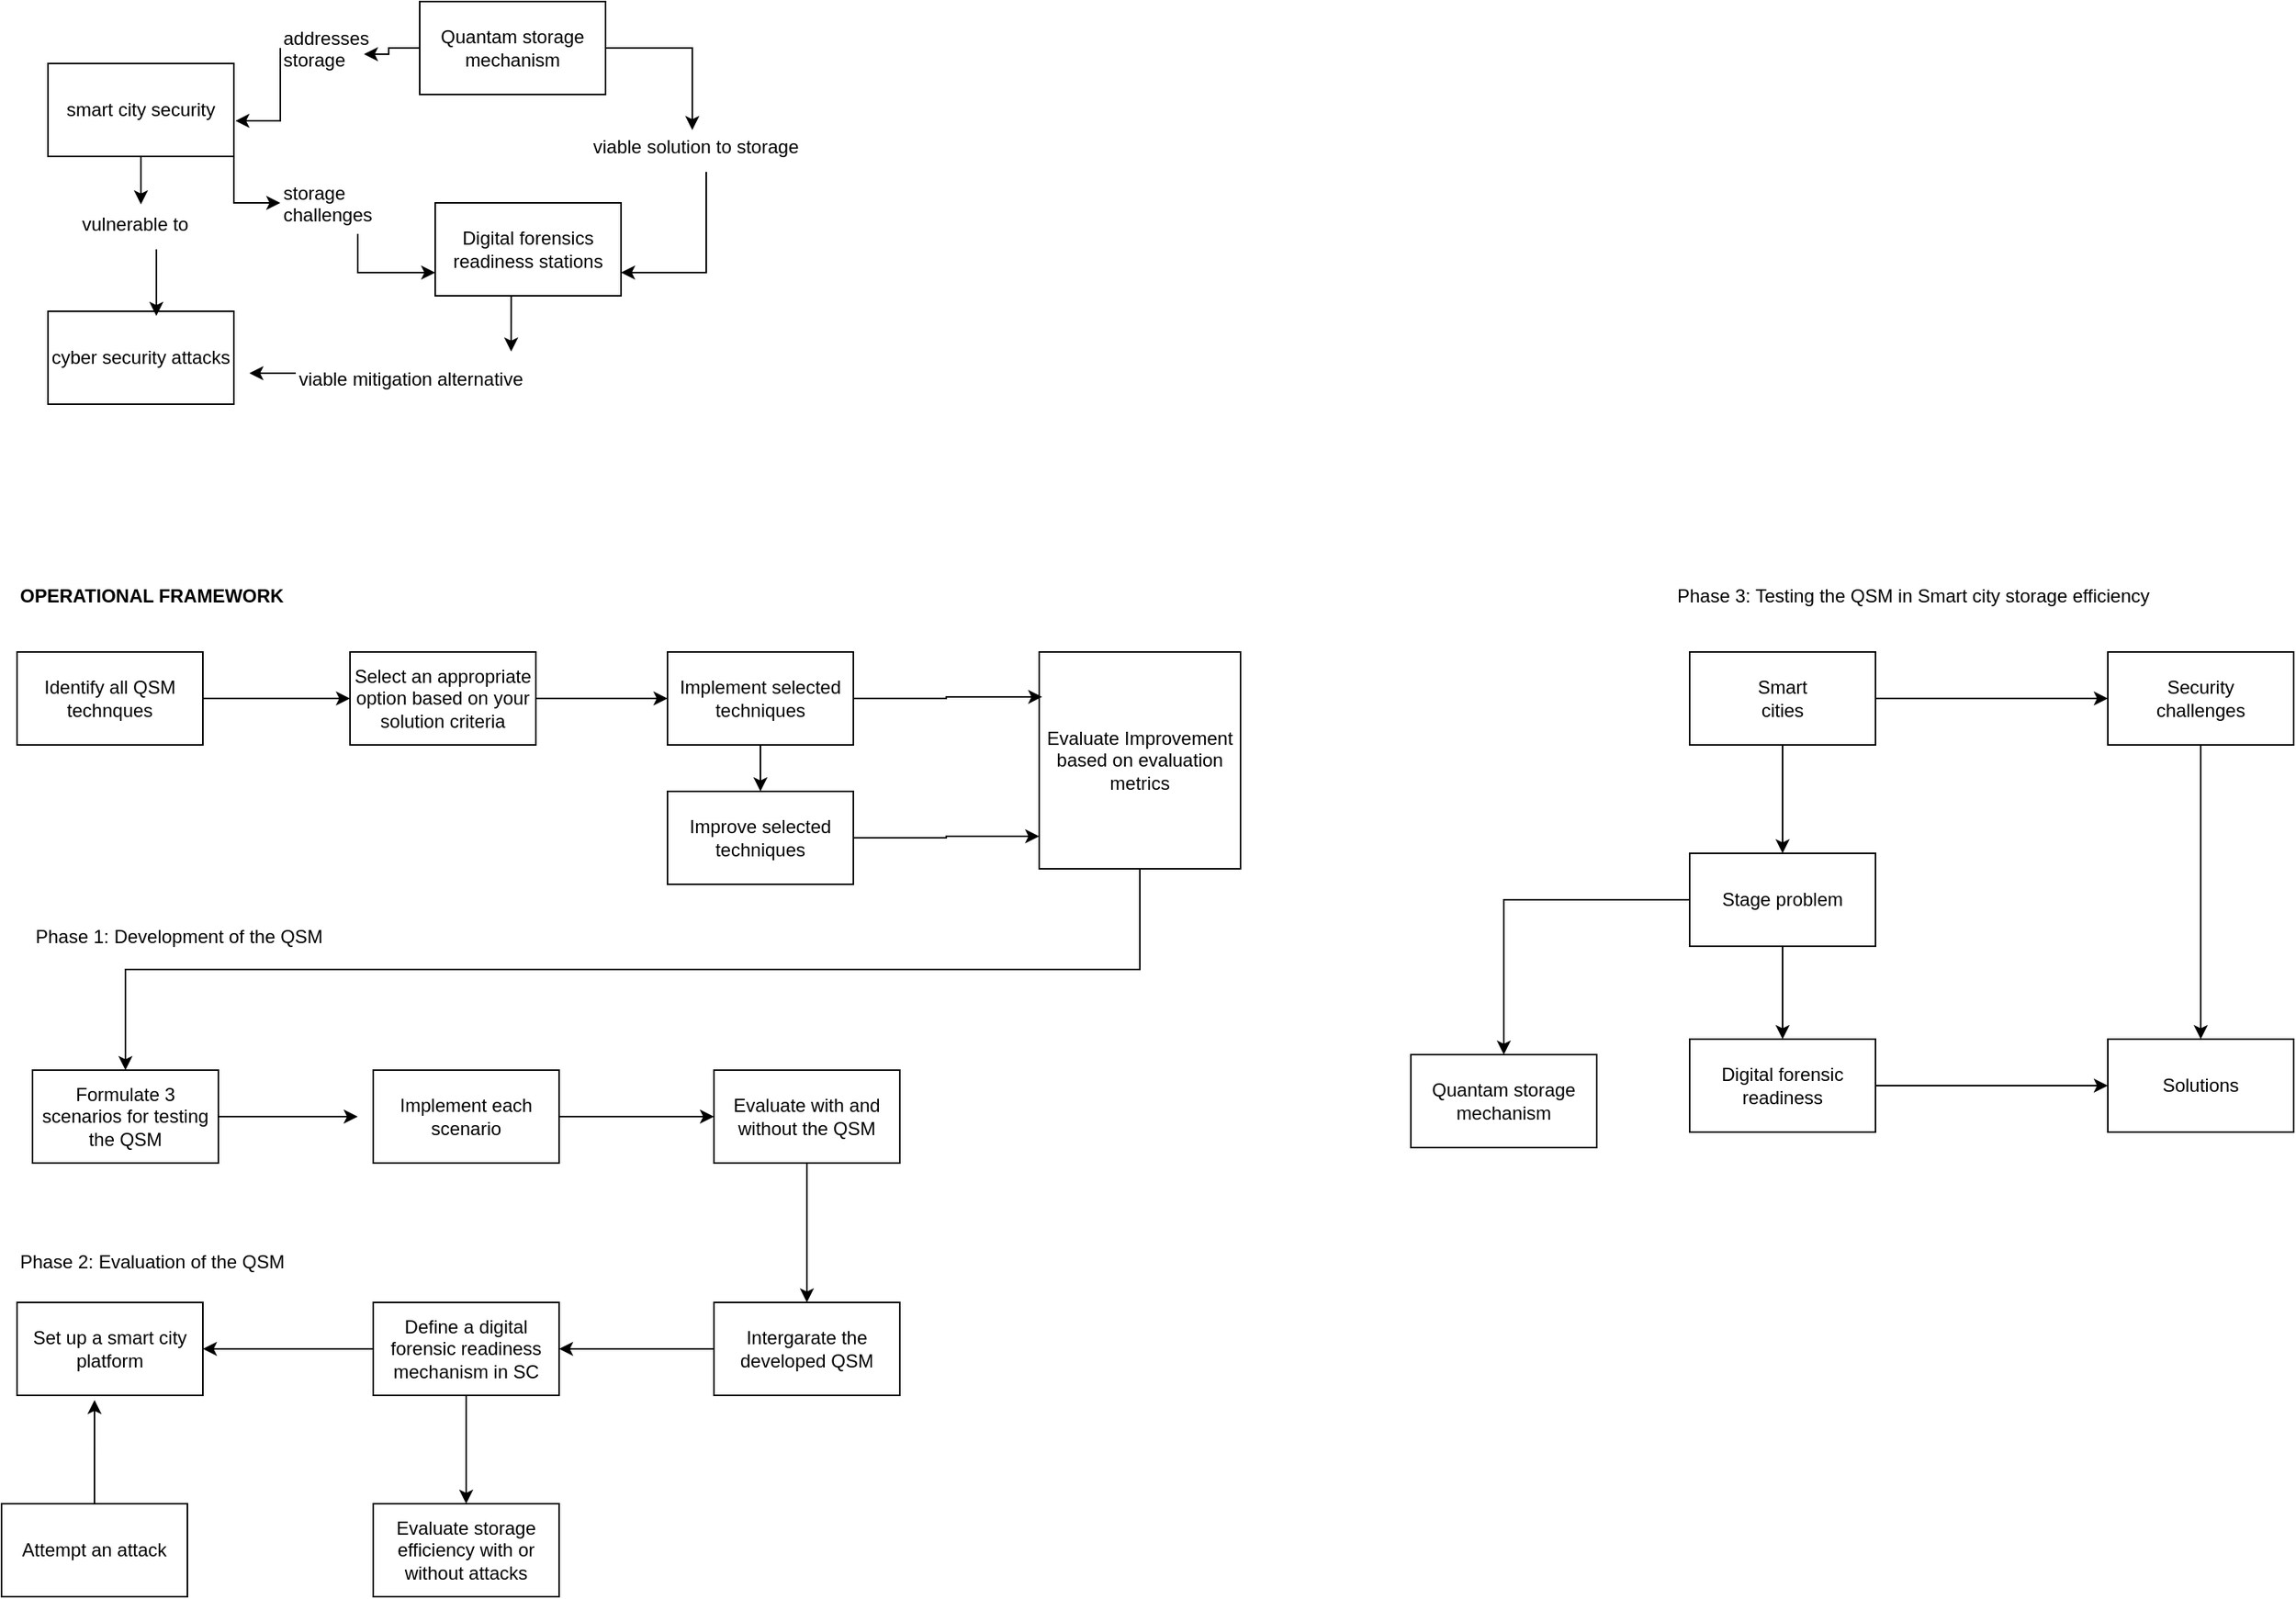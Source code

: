 <mxfile version="26.0.16">
  <diagram name="Page-1" id="Q3rv3P6xpmSpyzFC1XQ5">
    <mxGraphModel dx="880" dy="478" grid="1" gridSize="10" guides="1" tooltips="1" connect="1" arrows="1" fold="1" page="1" pageScale="1" pageWidth="850" pageHeight="1100" math="0" shadow="0">
      <root>
        <mxCell id="0" />
        <mxCell id="1" parent="0" />
        <mxCell id="_xuT2mct5Y2aPdOas3X4-20" style="edgeStyle=orthogonalEdgeStyle;rounded=0;orthogonalLoop=1;jettySize=auto;html=1;exitX=1;exitY=1;exitDx=0;exitDy=0;entryX=0;entryY=0.5;entryDx=0;entryDy=0;" edge="1" parent="1" source="_xuT2mct5Y2aPdOas3X4-1" target="_xuT2mct5Y2aPdOas3X4-7">
          <mxGeometry relative="1" as="geometry" />
        </mxCell>
        <mxCell id="_xuT2mct5Y2aPdOas3X4-1" value="smart city security" style="rounded=0;whiteSpace=wrap;html=1;" vertex="1" parent="1">
          <mxGeometry x="110" y="80" width="120" height="60" as="geometry" />
        </mxCell>
        <mxCell id="_xuT2mct5Y2aPdOas3X4-2" value="cyber security attacks" style="rounded=0;whiteSpace=wrap;html=1;" vertex="1" parent="1">
          <mxGeometry x="110" y="240" width="120" height="60" as="geometry" />
        </mxCell>
        <mxCell id="_xuT2mct5Y2aPdOas3X4-3" value="Digital forensics readiness stations" style="rounded=0;whiteSpace=wrap;html=1;" vertex="1" parent="1">
          <mxGeometry x="360" y="170" width="120" height="60" as="geometry" />
        </mxCell>
        <mxCell id="_xuT2mct5Y2aPdOas3X4-4" value="Quantam storage mechanism" style="rounded=0;whiteSpace=wrap;html=1;" vertex="1" parent="1">
          <mxGeometry x="350" y="40" width="120" height="60" as="geometry" />
        </mxCell>
        <mxCell id="_xuT2mct5Y2aPdOas3X4-15" style="edgeStyle=orthogonalEdgeStyle;rounded=0;orthogonalLoop=1;jettySize=auto;html=1;" edge="1" parent="1" source="_xuT2mct5Y2aPdOas3X4-5">
          <mxGeometry relative="1" as="geometry">
            <mxPoint x="240" y="280" as="targetPoint" />
          </mxGeometry>
        </mxCell>
        <mxCell id="_xuT2mct5Y2aPdOas3X4-5" value="viable mitigation alternative" style="text;whiteSpace=wrap;html=1;" vertex="1" parent="1">
          <mxGeometry x="270" y="270" width="150" height="20" as="geometry" />
        </mxCell>
        <mxCell id="_xuT2mct5Y2aPdOas3X4-21" style="edgeStyle=orthogonalEdgeStyle;rounded=0;orthogonalLoop=1;jettySize=auto;html=1;entryX=0;entryY=0.75;entryDx=0;entryDy=0;" edge="1" parent="1" source="_xuT2mct5Y2aPdOas3X4-7" target="_xuT2mct5Y2aPdOas3X4-3">
          <mxGeometry relative="1" as="geometry" />
        </mxCell>
        <mxCell id="_xuT2mct5Y2aPdOas3X4-7" value="storage challenges" style="text;whiteSpace=wrap;html=1;" vertex="1" parent="1">
          <mxGeometry x="260" y="150" width="100" height="40" as="geometry" />
        </mxCell>
        <mxCell id="_xuT2mct5Y2aPdOas3X4-8" value="vulnerable to" style="text;whiteSpace=wrap;html=1;" vertex="1" parent="1">
          <mxGeometry x="130" y="170" width="100" height="30" as="geometry" />
        </mxCell>
        <mxCell id="_xuT2mct5Y2aPdOas3X4-12" style="edgeStyle=orthogonalEdgeStyle;rounded=0;orthogonalLoop=1;jettySize=auto;html=1;entryX=1;entryY=0.75;entryDx=0;entryDy=0;" edge="1" parent="1" source="_xuT2mct5Y2aPdOas3X4-9" target="_xuT2mct5Y2aPdOas3X4-3">
          <mxGeometry relative="1" as="geometry" />
        </mxCell>
        <mxCell id="_xuT2mct5Y2aPdOas3X4-9" value="viable solution to storage" style="text;whiteSpace=wrap;html=1;" vertex="1" parent="1">
          <mxGeometry x="460" y="120" width="150" height="30" as="geometry" />
        </mxCell>
        <mxCell id="_xuT2mct5Y2aPdOas3X4-10" value="addresses storage" style="text;whiteSpace=wrap;html=1;" vertex="1" parent="1">
          <mxGeometry x="260" y="50" width="60" height="20" as="geometry" />
        </mxCell>
        <mxCell id="_xuT2mct5Y2aPdOas3X4-11" style="edgeStyle=orthogonalEdgeStyle;rounded=0;orthogonalLoop=1;jettySize=auto;html=1;exitX=1;exitY=0.5;exitDx=0;exitDy=0;entryX=0.44;entryY=0.1;entryDx=0;entryDy=0;entryPerimeter=0;" edge="1" parent="1" source="_xuT2mct5Y2aPdOas3X4-4" target="_xuT2mct5Y2aPdOas3X4-9">
          <mxGeometry relative="1" as="geometry" />
        </mxCell>
        <mxCell id="_xuT2mct5Y2aPdOas3X4-14" style="edgeStyle=orthogonalEdgeStyle;rounded=0;orthogonalLoop=1;jettySize=auto;html=1;exitX=0.5;exitY=1;exitDx=0;exitDy=0;entryX=0.927;entryY=-0.2;entryDx=0;entryDy=0;entryPerimeter=0;" edge="1" parent="1" source="_xuT2mct5Y2aPdOas3X4-3" target="_xuT2mct5Y2aPdOas3X4-5">
          <mxGeometry relative="1" as="geometry" />
        </mxCell>
        <mxCell id="_xuT2mct5Y2aPdOas3X4-16" style="edgeStyle=orthogonalEdgeStyle;rounded=0;orthogonalLoop=1;jettySize=auto;html=1;entryX=0.583;entryY=0.05;entryDx=0;entryDy=0;entryPerimeter=0;" edge="1" parent="1" source="_xuT2mct5Y2aPdOas3X4-8" target="_xuT2mct5Y2aPdOas3X4-2">
          <mxGeometry relative="1" as="geometry" />
        </mxCell>
        <mxCell id="_xuT2mct5Y2aPdOas3X4-17" style="edgeStyle=orthogonalEdgeStyle;rounded=0;orthogonalLoop=1;jettySize=auto;html=1;entryX=0.4;entryY=0.033;entryDx=0;entryDy=0;entryPerimeter=0;" edge="1" parent="1" source="_xuT2mct5Y2aPdOas3X4-1" target="_xuT2mct5Y2aPdOas3X4-8">
          <mxGeometry relative="1" as="geometry" />
        </mxCell>
        <mxCell id="_xuT2mct5Y2aPdOas3X4-18" style="edgeStyle=orthogonalEdgeStyle;rounded=0;orthogonalLoop=1;jettySize=auto;html=1;exitX=0;exitY=1;exitDx=0;exitDy=0;entryX=1.008;entryY=0.617;entryDx=0;entryDy=0;entryPerimeter=0;" edge="1" parent="1" source="_xuT2mct5Y2aPdOas3X4-10" target="_xuT2mct5Y2aPdOas3X4-1">
          <mxGeometry relative="1" as="geometry" />
        </mxCell>
        <mxCell id="_xuT2mct5Y2aPdOas3X4-19" style="edgeStyle=orthogonalEdgeStyle;rounded=0;orthogonalLoop=1;jettySize=auto;html=1;entryX=0.9;entryY=1.2;entryDx=0;entryDy=0;entryPerimeter=0;" edge="1" parent="1" source="_xuT2mct5Y2aPdOas3X4-4" target="_xuT2mct5Y2aPdOas3X4-10">
          <mxGeometry relative="1" as="geometry" />
        </mxCell>
        <mxCell id="_xuT2mct5Y2aPdOas3X4-22" value="&lt;b&gt;OPERATIONAL FRAMEWORK&lt;/b&gt;" style="text;whiteSpace=wrap;html=1;" vertex="1" parent="1">
          <mxGeometry x="90" y="410" width="180" height="30" as="geometry" />
        </mxCell>
        <mxCell id="_xuT2mct5Y2aPdOas3X4-25" style="edgeStyle=orthogonalEdgeStyle;rounded=0;orthogonalLoop=1;jettySize=auto;html=1;" edge="1" parent="1" source="_xuT2mct5Y2aPdOas3X4-23" target="_xuT2mct5Y2aPdOas3X4-24">
          <mxGeometry relative="1" as="geometry" />
        </mxCell>
        <mxCell id="_xuT2mct5Y2aPdOas3X4-23" value="Identify all QSM technques" style="rounded=0;whiteSpace=wrap;html=1;" vertex="1" parent="1">
          <mxGeometry x="90" y="460" width="120" height="60" as="geometry" />
        </mxCell>
        <mxCell id="_xuT2mct5Y2aPdOas3X4-27" style="edgeStyle=orthogonalEdgeStyle;rounded=0;orthogonalLoop=1;jettySize=auto;html=1;entryX=0;entryY=0.5;entryDx=0;entryDy=0;" edge="1" parent="1" source="_xuT2mct5Y2aPdOas3X4-24" target="_xuT2mct5Y2aPdOas3X4-26">
          <mxGeometry relative="1" as="geometry" />
        </mxCell>
        <mxCell id="_xuT2mct5Y2aPdOas3X4-24" value="Select an appropriate option based on your solution criteria" style="rounded=0;whiteSpace=wrap;html=1;" vertex="1" parent="1">
          <mxGeometry x="305" y="460" width="120" height="60" as="geometry" />
        </mxCell>
        <mxCell id="_xuT2mct5Y2aPdOas3X4-29" style="edgeStyle=orthogonalEdgeStyle;rounded=0;orthogonalLoop=1;jettySize=auto;html=1;exitX=0.5;exitY=1;exitDx=0;exitDy=0;entryX=0.5;entryY=0;entryDx=0;entryDy=0;" edge="1" parent="1" source="_xuT2mct5Y2aPdOas3X4-26" target="_xuT2mct5Y2aPdOas3X4-28">
          <mxGeometry relative="1" as="geometry" />
        </mxCell>
        <mxCell id="_xuT2mct5Y2aPdOas3X4-26" value="Implement selected techniques" style="rounded=0;whiteSpace=wrap;html=1;" vertex="1" parent="1">
          <mxGeometry x="510" y="460" width="120" height="60" as="geometry" />
        </mxCell>
        <mxCell id="_xuT2mct5Y2aPdOas3X4-28" value="Improve selected techniques" style="rounded=0;whiteSpace=wrap;html=1;" vertex="1" parent="1">
          <mxGeometry x="510" y="550" width="120" height="60" as="geometry" />
        </mxCell>
        <mxCell id="_xuT2mct5Y2aPdOas3X4-39" style="edgeStyle=orthogonalEdgeStyle;rounded=0;orthogonalLoop=1;jettySize=auto;html=1;exitX=0.5;exitY=1;exitDx=0;exitDy=0;entryX=0.5;entryY=0;entryDx=0;entryDy=0;" edge="1" parent="1" source="_xuT2mct5Y2aPdOas3X4-30" target="_xuT2mct5Y2aPdOas3X4-34">
          <mxGeometry relative="1" as="geometry" />
        </mxCell>
        <mxCell id="_xuT2mct5Y2aPdOas3X4-30" value="Evaluate Improvement based on evaluation metrics" style="rounded=0;whiteSpace=wrap;html=1;" vertex="1" parent="1">
          <mxGeometry x="750" y="460" width="130" height="140" as="geometry" />
        </mxCell>
        <mxCell id="_xuT2mct5Y2aPdOas3X4-31" style="edgeStyle=orthogonalEdgeStyle;rounded=0;orthogonalLoop=1;jettySize=auto;html=1;exitX=1;exitY=0.5;exitDx=0;exitDy=0;entryX=0;entryY=0.85;entryDx=0;entryDy=0;entryPerimeter=0;" edge="1" parent="1" source="_xuT2mct5Y2aPdOas3X4-28" target="_xuT2mct5Y2aPdOas3X4-30">
          <mxGeometry relative="1" as="geometry" />
        </mxCell>
        <mxCell id="_xuT2mct5Y2aPdOas3X4-32" style="edgeStyle=orthogonalEdgeStyle;rounded=0;orthogonalLoop=1;jettySize=auto;html=1;entryX=0.015;entryY=0.207;entryDx=0;entryDy=0;entryPerimeter=0;" edge="1" parent="1" source="_xuT2mct5Y2aPdOas3X4-26" target="_xuT2mct5Y2aPdOas3X4-30">
          <mxGeometry relative="1" as="geometry" />
        </mxCell>
        <mxCell id="_xuT2mct5Y2aPdOas3X4-33" value="Phase 1: Development of the QSM" style="text;whiteSpace=wrap;html=1;" vertex="1" parent="1">
          <mxGeometry x="100" y="630" width="200" height="30" as="geometry" />
        </mxCell>
        <mxCell id="_xuT2mct5Y2aPdOas3X4-36" style="edgeStyle=orthogonalEdgeStyle;rounded=0;orthogonalLoop=1;jettySize=auto;html=1;" edge="1" parent="1" source="_xuT2mct5Y2aPdOas3X4-34">
          <mxGeometry relative="1" as="geometry">
            <mxPoint x="310" y="760" as="targetPoint" />
          </mxGeometry>
        </mxCell>
        <mxCell id="_xuT2mct5Y2aPdOas3X4-34" value="Formulate 3 scenarios for testing the QSM" style="rounded=0;whiteSpace=wrap;html=1;" vertex="1" parent="1">
          <mxGeometry x="100" y="730" width="120" height="60" as="geometry" />
        </mxCell>
        <mxCell id="_xuT2mct5Y2aPdOas3X4-38" style="edgeStyle=orthogonalEdgeStyle;rounded=0;orthogonalLoop=1;jettySize=auto;html=1;" edge="1" parent="1" source="_xuT2mct5Y2aPdOas3X4-35" target="_xuT2mct5Y2aPdOas3X4-37">
          <mxGeometry relative="1" as="geometry" />
        </mxCell>
        <mxCell id="_xuT2mct5Y2aPdOas3X4-35" value="Implement each scenario" style="rounded=0;whiteSpace=wrap;html=1;" vertex="1" parent="1">
          <mxGeometry x="320" y="730" width="120" height="60" as="geometry" />
        </mxCell>
        <mxCell id="_xuT2mct5Y2aPdOas3X4-41" style="edgeStyle=orthogonalEdgeStyle;rounded=0;orthogonalLoop=1;jettySize=auto;html=1;entryX=0.5;entryY=0;entryDx=0;entryDy=0;" edge="1" parent="1" source="_xuT2mct5Y2aPdOas3X4-37" target="_xuT2mct5Y2aPdOas3X4-40">
          <mxGeometry relative="1" as="geometry" />
        </mxCell>
        <mxCell id="_xuT2mct5Y2aPdOas3X4-37" value="Evaluate with and without the QSM" style="rounded=0;whiteSpace=wrap;html=1;" vertex="1" parent="1">
          <mxGeometry x="540" y="730" width="120" height="60" as="geometry" />
        </mxCell>
        <mxCell id="_xuT2mct5Y2aPdOas3X4-44" style="edgeStyle=orthogonalEdgeStyle;rounded=0;orthogonalLoop=1;jettySize=auto;html=1;entryX=1;entryY=0.5;entryDx=0;entryDy=0;" edge="1" parent="1" source="_xuT2mct5Y2aPdOas3X4-40" target="_xuT2mct5Y2aPdOas3X4-42">
          <mxGeometry relative="1" as="geometry" />
        </mxCell>
        <mxCell id="_xuT2mct5Y2aPdOas3X4-40" value="Intergarate the developed QSM" style="rounded=0;whiteSpace=wrap;html=1;" vertex="1" parent="1">
          <mxGeometry x="540" y="880" width="120" height="60" as="geometry" />
        </mxCell>
        <mxCell id="_xuT2mct5Y2aPdOas3X4-45" style="edgeStyle=orthogonalEdgeStyle;rounded=0;orthogonalLoop=1;jettySize=auto;html=1;entryX=1;entryY=0.5;entryDx=0;entryDy=0;" edge="1" parent="1" source="_xuT2mct5Y2aPdOas3X4-42" target="_xuT2mct5Y2aPdOas3X4-43">
          <mxGeometry relative="1" as="geometry" />
        </mxCell>
        <mxCell id="_xuT2mct5Y2aPdOas3X4-48" style="edgeStyle=orthogonalEdgeStyle;rounded=0;orthogonalLoop=1;jettySize=auto;html=1;exitX=0.5;exitY=1;exitDx=0;exitDy=0;" edge="1" parent="1" source="_xuT2mct5Y2aPdOas3X4-42" target="_xuT2mct5Y2aPdOas3X4-47">
          <mxGeometry relative="1" as="geometry" />
        </mxCell>
        <mxCell id="_xuT2mct5Y2aPdOas3X4-42" value="Define a digital forensic readiness mechanism in SC" style="rounded=0;whiteSpace=wrap;html=1;" vertex="1" parent="1">
          <mxGeometry x="320" y="880" width="120" height="60" as="geometry" />
        </mxCell>
        <mxCell id="_xuT2mct5Y2aPdOas3X4-43" value="Set up a smart city platform" style="rounded=0;whiteSpace=wrap;html=1;" vertex="1" parent="1">
          <mxGeometry x="90" y="880" width="120" height="60" as="geometry" />
        </mxCell>
        <mxCell id="_xuT2mct5Y2aPdOas3X4-46" value="Attempt an attack" style="rounded=0;whiteSpace=wrap;html=1;" vertex="1" parent="1">
          <mxGeometry x="80" y="1010" width="120" height="60" as="geometry" />
        </mxCell>
        <mxCell id="_xuT2mct5Y2aPdOas3X4-47" value="Evaluate storage efficiency with or without attacks" style="rounded=0;whiteSpace=wrap;html=1;" vertex="1" parent="1">
          <mxGeometry x="320" y="1010" width="120" height="60" as="geometry" />
        </mxCell>
        <mxCell id="_xuT2mct5Y2aPdOas3X4-49" style="edgeStyle=orthogonalEdgeStyle;rounded=0;orthogonalLoop=1;jettySize=auto;html=1;exitX=0.5;exitY=0;exitDx=0;exitDy=0;entryX=0.417;entryY=1.05;entryDx=0;entryDy=0;entryPerimeter=0;" edge="1" parent="1" source="_xuT2mct5Y2aPdOas3X4-46" target="_xuT2mct5Y2aPdOas3X4-43">
          <mxGeometry relative="1" as="geometry" />
        </mxCell>
        <mxCell id="_xuT2mct5Y2aPdOas3X4-50" value="Phase 2: Evaluation of the QSM" style="text;whiteSpace=wrap;html=1;" vertex="1" parent="1">
          <mxGeometry x="90" y="840" width="200" height="30" as="geometry" />
        </mxCell>
        <mxCell id="_xuT2mct5Y2aPdOas3X4-51" value="Phase 3: Testing the QSM in Smart city storage efficiency" style="text;whiteSpace=wrap;html=1;" vertex="1" parent="1">
          <mxGeometry x="1160" y="410" width="320" height="30" as="geometry" />
        </mxCell>
        <mxCell id="_xuT2mct5Y2aPdOas3X4-55" style="edgeStyle=orthogonalEdgeStyle;rounded=0;orthogonalLoop=1;jettySize=auto;html=1;entryX=0.5;entryY=0;entryDx=0;entryDy=0;" edge="1" parent="1" source="_xuT2mct5Y2aPdOas3X4-52" target="_xuT2mct5Y2aPdOas3X4-54">
          <mxGeometry relative="1" as="geometry" />
        </mxCell>
        <mxCell id="_xuT2mct5Y2aPdOas3X4-60" style="edgeStyle=orthogonalEdgeStyle;rounded=0;orthogonalLoop=1;jettySize=auto;html=1;entryX=0;entryY=0.5;entryDx=0;entryDy=0;" edge="1" parent="1" source="_xuT2mct5Y2aPdOas3X4-52" target="_xuT2mct5Y2aPdOas3X4-53">
          <mxGeometry relative="1" as="geometry" />
        </mxCell>
        <mxCell id="_xuT2mct5Y2aPdOas3X4-52" value="&lt;div&gt;Smart &lt;br&gt;&lt;/div&gt;&lt;div&gt;cities&lt;/div&gt;" style="rounded=0;whiteSpace=wrap;html=1;" vertex="1" parent="1">
          <mxGeometry x="1170" y="460" width="120" height="60" as="geometry" />
        </mxCell>
        <mxCell id="_xuT2mct5Y2aPdOas3X4-62" style="edgeStyle=orthogonalEdgeStyle;rounded=0;orthogonalLoop=1;jettySize=auto;html=1;entryX=0.5;entryY=0;entryDx=0;entryDy=0;" edge="1" parent="1" source="_xuT2mct5Y2aPdOas3X4-53" target="_xuT2mct5Y2aPdOas3X4-61">
          <mxGeometry relative="1" as="geometry" />
        </mxCell>
        <mxCell id="_xuT2mct5Y2aPdOas3X4-53" value="&lt;div&gt;Security &lt;br&gt;&lt;/div&gt;&lt;div&gt;challenges&lt;/div&gt;" style="rounded=0;whiteSpace=wrap;html=1;" vertex="1" parent="1">
          <mxGeometry x="1440" y="460" width="120" height="60" as="geometry" />
        </mxCell>
        <mxCell id="_xuT2mct5Y2aPdOas3X4-57" style="edgeStyle=orthogonalEdgeStyle;rounded=0;orthogonalLoop=1;jettySize=auto;html=1;" edge="1" parent="1" source="_xuT2mct5Y2aPdOas3X4-54" target="_xuT2mct5Y2aPdOas3X4-56">
          <mxGeometry relative="1" as="geometry" />
        </mxCell>
        <mxCell id="_xuT2mct5Y2aPdOas3X4-59" style="edgeStyle=orthogonalEdgeStyle;rounded=0;orthogonalLoop=1;jettySize=auto;html=1;" edge="1" parent="1" source="_xuT2mct5Y2aPdOas3X4-54" target="_xuT2mct5Y2aPdOas3X4-58">
          <mxGeometry relative="1" as="geometry" />
        </mxCell>
        <mxCell id="_xuT2mct5Y2aPdOas3X4-54" value="Stage problem" style="rounded=0;whiteSpace=wrap;html=1;" vertex="1" parent="1">
          <mxGeometry x="1170" y="590" width="120" height="60" as="geometry" />
        </mxCell>
        <mxCell id="_xuT2mct5Y2aPdOas3X4-56" value="Quantam storage mechanism" style="rounded=0;whiteSpace=wrap;html=1;" vertex="1" parent="1">
          <mxGeometry x="990" y="720" width="120" height="60" as="geometry" />
        </mxCell>
        <mxCell id="_xuT2mct5Y2aPdOas3X4-63" style="edgeStyle=orthogonalEdgeStyle;rounded=0;orthogonalLoop=1;jettySize=auto;html=1;" edge="1" parent="1" source="_xuT2mct5Y2aPdOas3X4-58" target="_xuT2mct5Y2aPdOas3X4-61">
          <mxGeometry relative="1" as="geometry" />
        </mxCell>
        <mxCell id="_xuT2mct5Y2aPdOas3X4-58" value="Digital forensic readiness" style="rounded=0;whiteSpace=wrap;html=1;" vertex="1" parent="1">
          <mxGeometry x="1170" y="710" width="120" height="60" as="geometry" />
        </mxCell>
        <mxCell id="_xuT2mct5Y2aPdOas3X4-61" value="Solutions" style="rounded=0;whiteSpace=wrap;html=1;" vertex="1" parent="1">
          <mxGeometry x="1440" y="710" width="120" height="60" as="geometry" />
        </mxCell>
      </root>
    </mxGraphModel>
  </diagram>
</mxfile>
